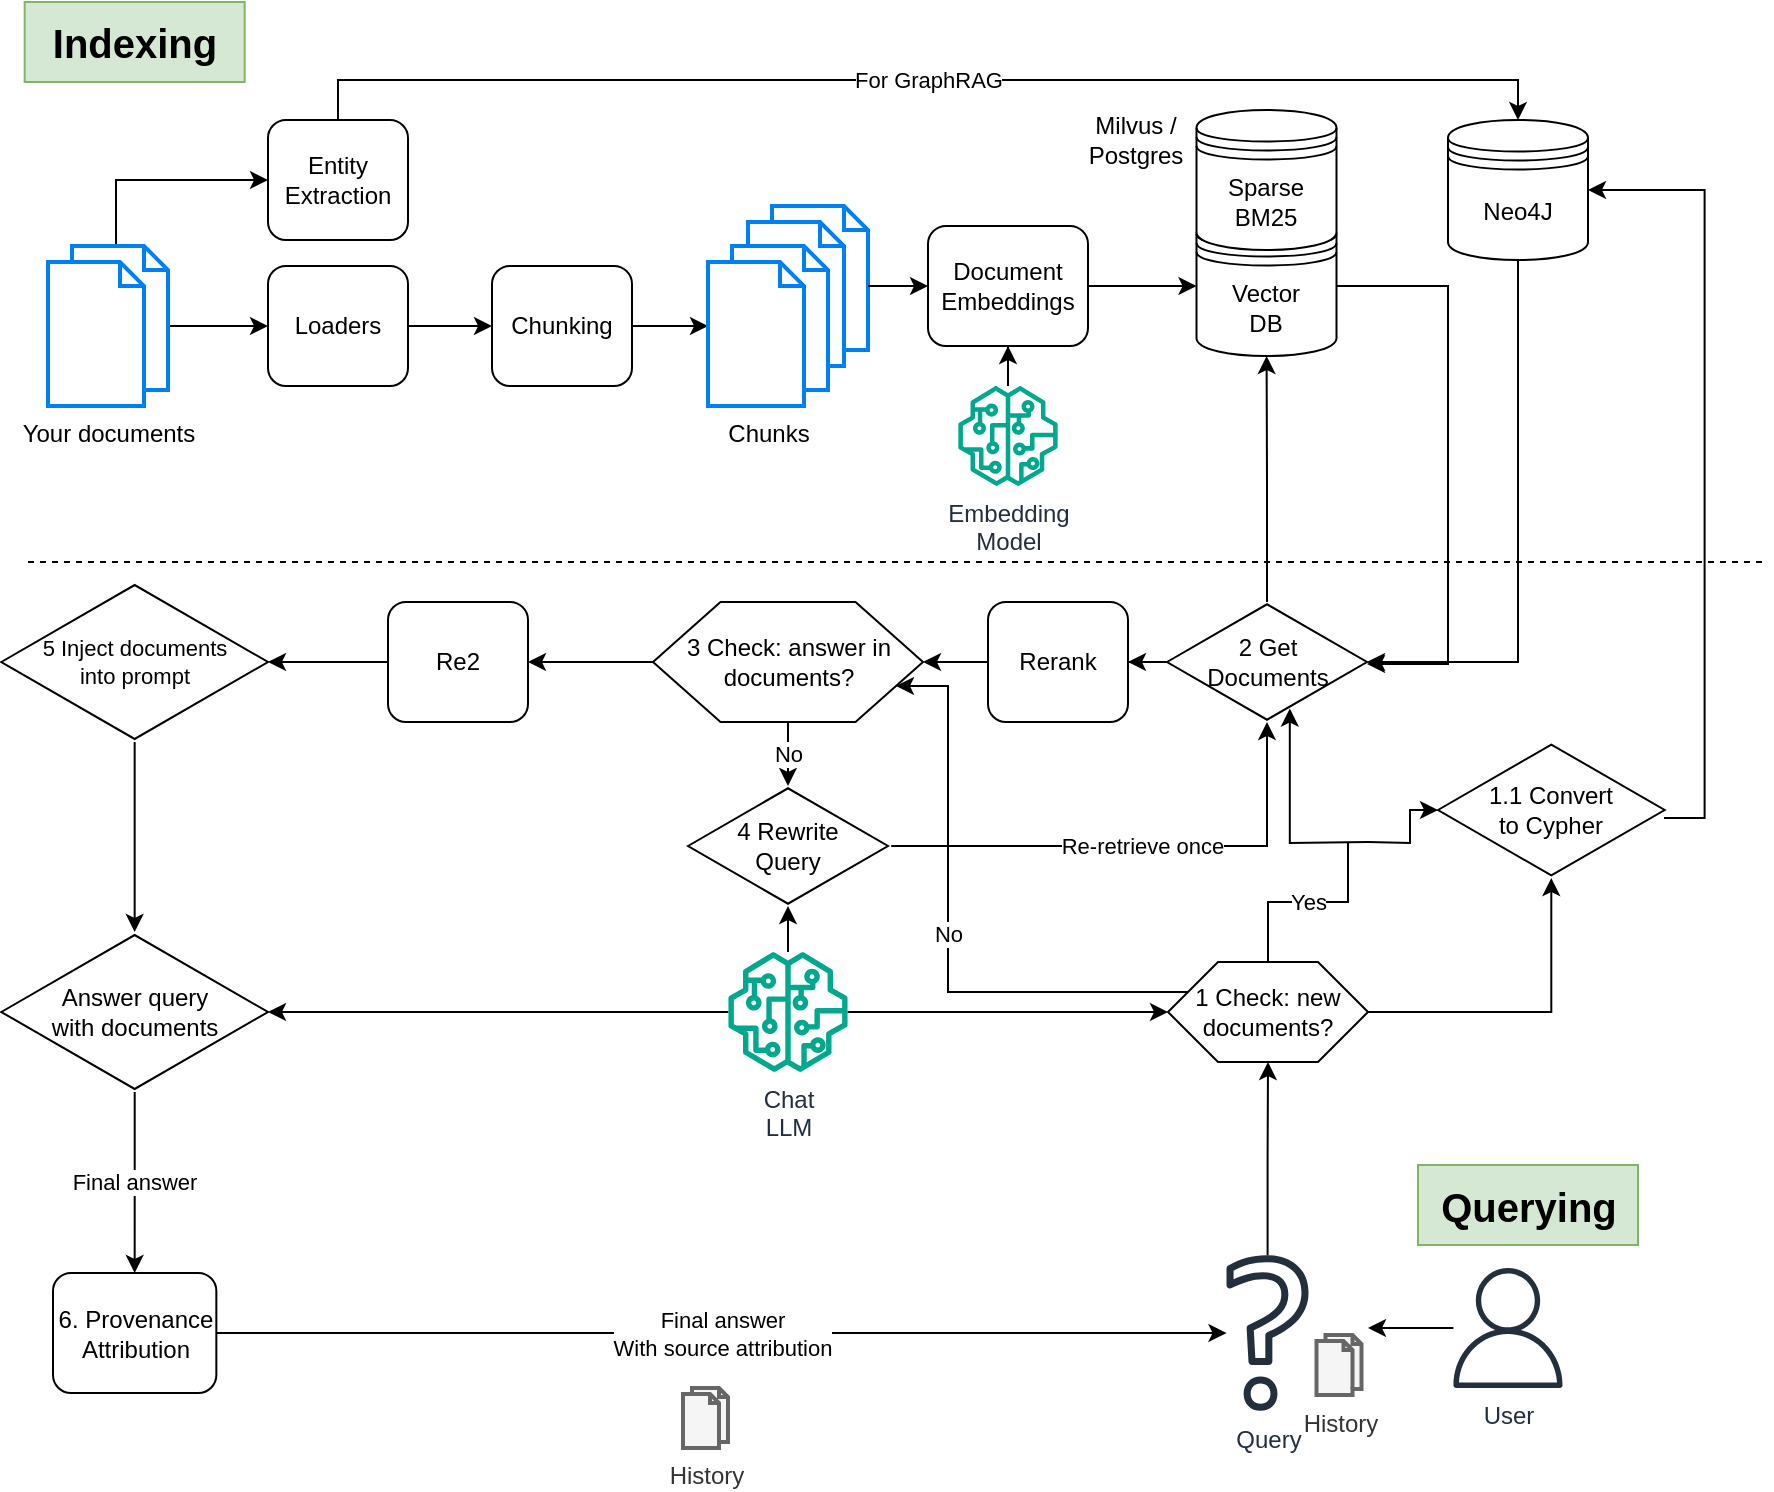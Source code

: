 <mxfile version="26.0.5">
  <diagram name="Page-1" id="7csyN0cyG2ocL0HD3IHv">
    <mxGraphModel dx="1728" dy="1722" grid="1" gridSize="10" guides="1" tooltips="1" connect="1" arrows="1" fold="1" page="1" pageScale="1" pageWidth="850" pageHeight="1100" math="0" shadow="0">
      <root>
        <mxCell id="0" />
        <mxCell id="1" parent="0" />
        <mxCell id="njQcOx4c6HiZkvVS5jOr-5" value="" style="edgeStyle=orthogonalEdgeStyle;rounded=0;orthogonalLoop=1;jettySize=auto;html=1;" parent="1" source="njQcOx4c6HiZkvVS5jOr-1" target="njQcOx4c6HiZkvVS5jOr-4" edge="1">
          <mxGeometry relative="1" as="geometry" />
        </mxCell>
        <mxCell id="njQcOx4c6HiZkvVS5jOr-1" value="Loaders" style="rounded=1;whiteSpace=wrap;html=1;" parent="1" vertex="1">
          <mxGeometry x="140" y="42" width="70" height="60" as="geometry" />
        </mxCell>
        <mxCell id="njQcOx4c6HiZkvVS5jOr-3" value="" style="edgeStyle=orthogonalEdgeStyle;rounded=0;orthogonalLoop=1;jettySize=auto;html=1;" parent="1" source="njQcOx4c6HiZkvVS5jOr-2" target="njQcOx4c6HiZkvVS5jOr-1" edge="1">
          <mxGeometry relative="1" as="geometry" />
        </mxCell>
        <mxCell id="l5TSwUR2w4j80_1FR5iI-8" value="" style="edgeStyle=orthogonalEdgeStyle;rounded=0;orthogonalLoop=1;jettySize=auto;html=1;entryX=0;entryY=0.5;entryDx=0;entryDy=0;exitX=0.567;exitY=-0.012;exitDx=0;exitDy=0;exitPerimeter=0;" edge="1" parent="1" source="njQcOx4c6HiZkvVS5jOr-2" target="l5TSwUR2w4j80_1FR5iI-7">
          <mxGeometry relative="1" as="geometry">
            <mxPoint x="130" y="-9" as="targetPoint" />
          </mxGeometry>
        </mxCell>
        <mxCell id="njQcOx4c6HiZkvVS5jOr-2" value="Your documents" style="html=1;verticalLabelPosition=bottom;align=center;labelBackgroundColor=#ffffff;verticalAlign=top;strokeWidth=2;strokeColor=#0080F0;shadow=0;dashed=0;shape=mxgraph.ios7.icons.documents;" parent="1" vertex="1">
          <mxGeometry x="30" y="32" width="60" height="80" as="geometry" />
        </mxCell>
        <mxCell id="njQcOx4c6HiZkvVS5jOr-9" value="" style="edgeStyle=orthogonalEdgeStyle;rounded=0;orthogonalLoop=1;jettySize=auto;html=1;" parent="1" source="njQcOx4c6HiZkvVS5jOr-4" target="njQcOx4c6HiZkvVS5jOr-7" edge="1">
          <mxGeometry relative="1" as="geometry" />
        </mxCell>
        <mxCell id="njQcOx4c6HiZkvVS5jOr-4" value="Chunking" style="rounded=1;whiteSpace=wrap;html=1;" parent="1" vertex="1">
          <mxGeometry x="252" y="42" width="70" height="60" as="geometry" />
        </mxCell>
        <mxCell id="njQcOx4c6HiZkvVS5jOr-8" value="" style="group" parent="1" vertex="1" connectable="0">
          <mxGeometry x="360" y="12" width="80" height="100" as="geometry" />
        </mxCell>
        <mxCell id="njQcOx4c6HiZkvVS5jOr-6" value="&lt;div&gt;&lt;br&gt;&lt;/div&gt;" style="html=1;verticalLabelPosition=bottom;align=center;labelBackgroundColor=#ffffff;verticalAlign=top;strokeWidth=2;strokeColor=#0080F0;shadow=0;dashed=0;shape=mxgraph.ios7.icons.documents;" parent="njQcOx4c6HiZkvVS5jOr-8" vertex="1">
          <mxGeometry x="20" width="60" height="80" as="geometry" />
        </mxCell>
        <mxCell id="njQcOx4c6HiZkvVS5jOr-7" value="Chunks" style="html=1;verticalLabelPosition=bottom;align=center;labelBackgroundColor=#ffffff;verticalAlign=top;strokeWidth=2;strokeColor=#0080F0;shadow=0;dashed=0;shape=mxgraph.ios7.icons.documents;" parent="njQcOx4c6HiZkvVS5jOr-8" vertex="1">
          <mxGeometry y="20" width="60" height="80" as="geometry" />
        </mxCell>
        <mxCell id="njQcOx4c6HiZkvVS5jOr-16" value="" style="edgeStyle=orthogonalEdgeStyle;rounded=0;orthogonalLoop=1;jettySize=auto;html=1;" parent="1" source="njQcOx4c6HiZkvVS5jOr-10" target="njQcOx4c6HiZkvVS5jOr-15" edge="1">
          <mxGeometry relative="1" as="geometry" />
        </mxCell>
        <mxCell id="njQcOx4c6HiZkvVS5jOr-10" value="&lt;div&gt;Document&lt;/div&gt;&lt;div&gt;Embeddings&lt;br&gt;&lt;/div&gt;" style="rounded=1;whiteSpace=wrap;html=1;" parent="1" vertex="1">
          <mxGeometry x="470" y="22" width="80" height="60" as="geometry" />
        </mxCell>
        <mxCell id="njQcOx4c6HiZkvVS5jOr-17" value="" style="edgeStyle=orthogonalEdgeStyle;rounded=0;orthogonalLoop=1;jettySize=auto;html=1;" parent="1" source="njQcOx4c6HiZkvVS5jOr-67" target="njQcOx4c6HiZkvVS5jOr-10" edge="1">
          <mxGeometry relative="1" as="geometry">
            <mxPoint x="510" y="-34" as="sourcePoint" />
          </mxGeometry>
        </mxCell>
        <mxCell id="njQcOx4c6HiZkvVS5jOr-14" value="" style="edgeStyle=orthogonalEdgeStyle;rounded=0;orthogonalLoop=1;jettySize=auto;html=1;" parent="1" source="njQcOx4c6HiZkvVS5jOr-6" target="njQcOx4c6HiZkvVS5jOr-10" edge="1">
          <mxGeometry relative="1" as="geometry" />
        </mxCell>
        <mxCell id="njQcOx4c6HiZkvVS5jOr-15" value="&lt;div&gt;Vector&lt;/div&gt;&lt;div&gt;DB&lt;/div&gt;" style="shape=datastore;whiteSpace=wrap;html=1;" parent="1" vertex="1">
          <mxGeometry x="604.25" y="17" width="70" height="70" as="geometry" />
        </mxCell>
        <mxCell id="njQcOx4c6HiZkvVS5jOr-20" value="" style="edgeStyle=orthogonalEdgeStyle;rounded=0;orthogonalLoop=1;jettySize=auto;html=1;" parent="1" source="njQcOx4c6HiZkvVS5jOr-18" edge="1">
          <mxGeometry relative="1" as="geometry">
            <mxPoint x="690" y="573" as="targetPoint" />
          </mxGeometry>
        </mxCell>
        <mxCell id="njQcOx4c6HiZkvVS5jOr-18" value="User" style="sketch=0;outlineConnect=0;fontColor=#232F3E;gradientColor=none;fillColor=#232F3D;strokeColor=none;dashed=0;verticalLabelPosition=bottom;verticalAlign=top;align=center;html=1;fontSize=12;fontStyle=0;aspect=fixed;pointerEvents=1;shape=mxgraph.aws4.user;" parent="1" vertex="1">
          <mxGeometry x="730" y="543" width="60" height="60" as="geometry" />
        </mxCell>
        <mxCell id="njQcOx4c6HiZkvVS5jOr-22" value="" style="group;align=left;" parent="1" vertex="1" connectable="0">
          <mxGeometry x="604.25" y="531.5" width="82.5" height="83" as="geometry" />
        </mxCell>
        <mxCell id="njQcOx4c6HiZkvVS5jOr-21" value="History" style="html=1;verticalLabelPosition=bottom;align=center;labelBackgroundColor=#ffffff;verticalAlign=top;strokeWidth=2;strokeColor=#666666;shadow=0;dashed=0;shape=mxgraph.ios7.icons.documents;fillColor=#f5f5f5;fontColor=#333333;" parent="njQcOx4c6HiZkvVS5jOr-22" vertex="1">
          <mxGeometry x="60" y="45" width="22.5" height="30" as="geometry" />
        </mxCell>
        <mxCell id="njQcOx4c6HiZkvVS5jOr-90" value="Query" style="sketch=0;outlineConnect=0;fontColor=#232F3E;gradientColor=none;fillColor=#232F3D;strokeColor=none;dashed=0;verticalLabelPosition=bottom;verticalAlign=top;align=center;html=1;fontSize=12;fontStyle=0;aspect=fixed;pointerEvents=1;shape=mxgraph.aws4.question;" parent="njQcOx4c6HiZkvVS5jOr-22" vertex="1">
          <mxGeometry x="15" y="5" width="41" height="78" as="geometry" />
        </mxCell>
        <mxCell id="njQcOx4c6HiZkvVS5jOr-28" value="" style="edgeStyle=orthogonalEdgeStyle;rounded=0;orthogonalLoop=1;jettySize=auto;html=1;" parent="1" source="njQcOx4c6HiZkvVS5jOr-68" target="njQcOx4c6HiZkvVS5jOr-26" edge="1">
          <mxGeometry relative="1" as="geometry">
            <mxPoint x="435" y="415" as="sourcePoint" />
          </mxGeometry>
        </mxCell>
        <mxCell id="njQcOx4c6HiZkvVS5jOr-59" value="" style="edgeStyle=orthogonalEdgeStyle;rounded=0;orthogonalLoop=1;jettySize=auto;html=1;" parent="1" source="njQcOx4c6HiZkvVS5jOr-68" target="njQcOx4c6HiZkvVS5jOr-57" edge="1">
          <mxGeometry relative="1" as="geometry">
            <mxPoint x="365" y="415" as="sourcePoint" />
          </mxGeometry>
        </mxCell>
        <mxCell id="njQcOx4c6HiZkvVS5jOr-54" value="No" style="edgeStyle=elbowEdgeStyle;rounded=0;orthogonalLoop=1;jettySize=auto;html=1;exitX=0;exitY=0.25;exitDx=0;exitDy=0;entryX=1;entryY=0.75;entryDx=0;entryDy=0;" parent="1" source="njQcOx4c6HiZkvVS5jOr-26" target="njQcOx4c6HiZkvVS5jOr-47" edge="1">
          <mxGeometry relative="1" as="geometry">
            <mxPoint x="500" y="290" as="targetPoint" />
            <Array as="points">
              <mxPoint x="480" y="320" />
            </Array>
          </mxGeometry>
        </mxCell>
        <mxCell id="l5TSwUR2w4j80_1FR5iI-13" style="edgeStyle=orthogonalEdgeStyle;rounded=0;orthogonalLoop=1;jettySize=auto;html=1;exitX=1;exitY=0.5;exitDx=0;exitDy=0;" edge="1" parent="1" source="njQcOx4c6HiZkvVS5jOr-26" target="l5TSwUR2w4j80_1FR5iI-12">
          <mxGeometry relative="1" as="geometry" />
        </mxCell>
        <mxCell id="njQcOx4c6HiZkvVS5jOr-26" value="1 Check: new documents?" style="shape=hexagon;perimeter=hexagonPerimeter2;whiteSpace=wrap;html=1;size=0.25" parent="1" vertex="1">
          <mxGeometry x="590" y="390" width="100" height="50" as="geometry" />
        </mxCell>
        <mxCell id="njQcOx4c6HiZkvVS5jOr-27" value="" style="edgeStyle=orthogonalEdgeStyle;rounded=0;orthogonalLoop=1;jettySize=auto;html=1;" parent="1" target="njQcOx4c6HiZkvVS5jOr-26" edge="1" source="njQcOx4c6HiZkvVS5jOr-90">
          <mxGeometry relative="1" as="geometry">
            <mxPoint x="640" y="505" as="sourcePoint" />
          </mxGeometry>
        </mxCell>
        <mxCell id="njQcOx4c6HiZkvVS5jOr-31" value="&lt;div&gt;Sparse&lt;/div&gt;&lt;div&gt;BM25&lt;br&gt;&lt;/div&gt;" style="shape=datastore;whiteSpace=wrap;html=1;" parent="1" vertex="1">
          <mxGeometry x="604.25" y="-36" width="70" height="70" as="geometry" />
        </mxCell>
        <mxCell id="njQcOx4c6HiZkvVS5jOr-45" value="" style="edgeStyle=orthogonalEdgeStyle;rounded=0;orthogonalLoop=1;jettySize=auto;html=1;" parent="1" source="njQcOx4c6HiZkvVS5jOr-44" target="njQcOx4c6HiZkvVS5jOr-15" edge="1">
          <mxGeometry relative="1" as="geometry" />
        </mxCell>
        <mxCell id="njQcOx4c6HiZkvVS5jOr-65" value="" style="edgeStyle=orthogonalEdgeStyle;rounded=0;orthogonalLoop=1;jettySize=auto;html=1;" parent="1" source="njQcOx4c6HiZkvVS5jOr-44" target="njQcOx4c6HiZkvVS5jOr-63" edge="1">
          <mxGeometry relative="1" as="geometry" />
        </mxCell>
        <mxCell id="njQcOx4c6HiZkvVS5jOr-44" value="&lt;div&gt;2 Get&lt;/div&gt;&lt;div&gt;Documents&lt;/div&gt;" style="html=1;whiteSpace=wrap;aspect=fixed;shape=isoRectangle;" parent="1" vertex="1">
          <mxGeometry x="589.5" y="210" width="100" height="60" as="geometry" />
        </mxCell>
        <mxCell id="njQcOx4c6HiZkvVS5jOr-46" style="edgeStyle=orthogonalEdgeStyle;rounded=0;orthogonalLoop=1;jettySize=auto;html=1;exitX=1;exitY=0.5;exitDx=0;exitDy=0;" parent="1" source="njQcOx4c6HiZkvVS5jOr-15" target="njQcOx4c6HiZkvVS5jOr-44" edge="1">
          <mxGeometry relative="1" as="geometry">
            <mxPoint x="770" y="80" as="sourcePoint" />
            <Array as="points">
              <mxPoint x="730" y="52" />
              <mxPoint x="730" y="241" />
            </Array>
          </mxGeometry>
        </mxCell>
        <mxCell id="njQcOx4c6HiZkvVS5jOr-51" value="No" style="edgeStyle=orthogonalEdgeStyle;rounded=0;orthogonalLoop=1;jettySize=auto;html=1;" parent="1" source="njQcOx4c6HiZkvVS5jOr-47" target="njQcOx4c6HiZkvVS5jOr-49" edge="1">
          <mxGeometry relative="1" as="geometry" />
        </mxCell>
        <mxCell id="l5TSwUR2w4j80_1FR5iI-3" value="" style="edgeStyle=orthogonalEdgeStyle;rounded=0;orthogonalLoop=1;jettySize=auto;html=1;" edge="1" parent="1" source="njQcOx4c6HiZkvVS5jOr-47" target="l5TSwUR2w4j80_1FR5iI-1">
          <mxGeometry relative="1" as="geometry" />
        </mxCell>
        <mxCell id="njQcOx4c6HiZkvVS5jOr-47" value="3 Check: answer in documents?" style="shape=hexagon;perimeter=hexagonPerimeter2;whiteSpace=wrap;html=1;size=0.25" parent="1" vertex="1">
          <mxGeometry x="332.5" y="210" width="135" height="60" as="geometry" />
        </mxCell>
        <mxCell id="njQcOx4c6HiZkvVS5jOr-49" value="&lt;div&gt;4 Rewrite&lt;/div&gt;&lt;div&gt;Query&lt;br&gt;&lt;/div&gt;" style="html=1;whiteSpace=wrap;aspect=fixed;shape=isoRectangle;" parent="1" vertex="1">
          <mxGeometry x="350" y="302" width="100" height="60" as="geometry" />
        </mxCell>
        <mxCell id="njQcOx4c6HiZkvVS5jOr-58" value="" style="edgeStyle=orthogonalEdgeStyle;rounded=0;orthogonalLoop=1;jettySize=auto;html=1;" parent="1" source="njQcOx4c6HiZkvVS5jOr-55" target="njQcOx4c6HiZkvVS5jOr-57" edge="1">
          <mxGeometry relative="1" as="geometry" />
        </mxCell>
        <mxCell id="njQcOx4c6HiZkvVS5jOr-55" value="&lt;div style=&quot;font-size: 11px;&quot;&gt;5 Inject documents&lt;/div&gt;&lt;div style=&quot;font-size: 11px;&quot;&gt;into prompt&lt;br style=&quot;font-size: 11px;&quot;&gt;&lt;/div&gt;" style="html=1;whiteSpace=wrap;aspect=fixed;shape=isoRectangle;fontSize=11;" parent="1" vertex="1">
          <mxGeometry x="6.66" y="200" width="133.34" height="80" as="geometry" />
        </mxCell>
        <mxCell id="njQcOx4c6HiZkvVS5jOr-57" value="&lt;div style=&quot;font-size: 12px;&quot;&gt;Answer query&lt;/div&gt;&lt;div style=&quot;font-size: 12px;&quot;&gt;with documents&lt;br style=&quot;font-size: 12px;&quot;&gt;&lt;/div&gt;" style="html=1;whiteSpace=wrap;aspect=fixed;shape=isoRectangle;fontSize=12;" parent="1" vertex="1">
          <mxGeometry x="6.66" y="375" width="133.34" height="80" as="geometry" />
        </mxCell>
        <mxCell id="njQcOx4c6HiZkvVS5jOr-60" value="Final answer" style="edgeStyle=orthogonalEdgeStyle;rounded=0;orthogonalLoop=1;jettySize=auto;html=1;entryX=0.5;entryY=0;entryDx=0;entryDy=0;" parent="1" source="njQcOx4c6HiZkvVS5jOr-57" edge="1" target="l5TSwUR2w4j80_1FR5iI-5">
          <mxGeometry relative="1" as="geometry">
            <mxPoint x="607.03" y="546.58" as="targetPoint" />
            <Array as="points" />
          </mxGeometry>
        </mxCell>
        <mxCell id="njQcOx4c6HiZkvVS5jOr-61" value="History" style="html=1;verticalLabelPosition=bottom;align=center;labelBackgroundColor=#ffffff;verticalAlign=top;strokeWidth=2;strokeColor=#666666;shadow=0;dashed=0;shape=mxgraph.ios7.icons.documents;fillColor=#f5f5f5;fontColor=#333333;" parent="1" vertex="1">
          <mxGeometry x="347.5" y="603" width="22.5" height="30" as="geometry" />
        </mxCell>
        <mxCell id="njQcOx4c6HiZkvVS5jOr-66" value="" style="edgeStyle=orthogonalEdgeStyle;rounded=0;orthogonalLoop=1;jettySize=auto;html=1;" parent="1" source="njQcOx4c6HiZkvVS5jOr-63" target="njQcOx4c6HiZkvVS5jOr-47" edge="1">
          <mxGeometry relative="1" as="geometry" />
        </mxCell>
        <mxCell id="njQcOx4c6HiZkvVS5jOr-63" value="Rerank" style="rounded=1;whiteSpace=wrap;html=1;" parent="1" vertex="1">
          <mxGeometry x="500" y="210" width="70" height="60" as="geometry" />
        </mxCell>
        <mxCell id="njQcOx4c6HiZkvVS5jOr-67" value="&lt;div&gt;Embedding&lt;/div&gt;&lt;div&gt;Model&lt;/div&gt;" style="sketch=0;outlineConnect=0;fontColor=#232F3E;gradientColor=none;fillColor=#01A88D;strokeColor=none;dashed=0;verticalLabelPosition=bottom;verticalAlign=top;align=center;html=1;fontSize=12;fontStyle=0;aspect=fixed;pointerEvents=1;shape=mxgraph.aws4.sagemaker_model;" parent="1" vertex="1">
          <mxGeometry x="485" y="102" width="50" height="50" as="geometry" />
        </mxCell>
        <mxCell id="njQcOx4c6HiZkvVS5jOr-72" value="" style="edgeStyle=orthogonalEdgeStyle;rounded=0;orthogonalLoop=1;jettySize=auto;html=1;" parent="1" source="njQcOx4c6HiZkvVS5jOr-68" target="njQcOx4c6HiZkvVS5jOr-49" edge="1">
          <mxGeometry relative="1" as="geometry" />
        </mxCell>
        <mxCell id="njQcOx4c6HiZkvVS5jOr-68" value="&lt;div&gt;Chat&lt;/div&gt;&lt;div&gt;LLM&lt;/div&gt;" style="sketch=0;outlineConnect=0;fontColor=#232F3E;gradientColor=none;fillColor=#01A88D;strokeColor=none;dashed=0;verticalLabelPosition=bottom;verticalAlign=top;align=center;html=1;fontSize=12;fontStyle=0;aspect=fixed;pointerEvents=1;shape=mxgraph.aws4.sagemaker_model;" parent="1" vertex="1">
          <mxGeometry x="370" y="385" width="60" height="60" as="geometry" />
        </mxCell>
        <mxCell id="njQcOx4c6HiZkvVS5jOr-87" value="" style="endArrow=none;dashed=1;html=1;rounded=0;" parent="1" edge="1">
          <mxGeometry width="50" height="50" relative="1" as="geometry">
            <mxPoint x="20" y="190" as="sourcePoint" />
            <mxPoint x="890" y="190" as="targetPoint" />
          </mxGeometry>
        </mxCell>
        <mxCell id="njQcOx4c6HiZkvVS5jOr-88" value="&lt;b&gt;&lt;font style=&quot;font-size: 20px;&quot;&gt;Indexing&lt;/font&gt;&lt;/b&gt;" style="text;html=1;align=center;verticalAlign=middle;resizable=0;points=[];autosize=1;strokeColor=#82b366;fillColor=#d5e8d4;" parent="1" vertex="1">
          <mxGeometry x="18.33" y="-90" width="110" height="40" as="geometry" />
        </mxCell>
        <mxCell id="njQcOx4c6HiZkvVS5jOr-89" value="&lt;font style=&quot;font-size: 20px;&quot;&gt;&lt;b&gt;Querying&lt;/b&gt;&lt;/font&gt;" style="text;html=1;align=center;verticalAlign=middle;resizable=0;points=[];autosize=1;strokeColor=#82b366;fillColor=#d5e8d4;" parent="1" vertex="1">
          <mxGeometry x="715" y="491.5" width="110" height="40" as="geometry" />
        </mxCell>
        <mxCell id="l5TSwUR2w4j80_1FR5iI-4" value="" style="edgeStyle=orthogonalEdgeStyle;rounded=0;orthogonalLoop=1;jettySize=auto;html=1;" edge="1" parent="1" source="l5TSwUR2w4j80_1FR5iI-1" target="njQcOx4c6HiZkvVS5jOr-55">
          <mxGeometry relative="1" as="geometry" />
        </mxCell>
        <mxCell id="l5TSwUR2w4j80_1FR5iI-1" value="Re2" style="rounded=1;whiteSpace=wrap;html=1;" vertex="1" parent="1">
          <mxGeometry x="200" y="210" width="70" height="60" as="geometry" />
        </mxCell>
        <mxCell id="l5TSwUR2w4j80_1FR5iI-6" value="Final answer&lt;br&gt;With source attribution" style="edgeStyle=orthogonalEdgeStyle;rounded=0;orthogonalLoop=1;jettySize=auto;html=1;exitX=1;exitY=0.5;exitDx=0;exitDy=0;" edge="1" parent="1" source="l5TSwUR2w4j80_1FR5iI-5" target="njQcOx4c6HiZkvVS5jOr-90">
          <mxGeometry relative="1" as="geometry" />
        </mxCell>
        <mxCell id="l5TSwUR2w4j80_1FR5iI-5" value="&lt;div&gt;6. Provenance&lt;/div&gt;&lt;div&gt;Attribution&lt;br&gt;&lt;/div&gt;" style="rounded=1;whiteSpace=wrap;html=1;" vertex="1" parent="1">
          <mxGeometry x="32.5" y="545.5" width="81.67" height="60" as="geometry" />
        </mxCell>
        <mxCell id="l5TSwUR2w4j80_1FR5iI-11" value="For GraphRAG" style="edgeStyle=orthogonalEdgeStyle;rounded=0;orthogonalLoop=1;jettySize=auto;html=1;exitX=0.5;exitY=0;exitDx=0;exitDy=0;entryX=0.5;entryY=0;entryDx=0;entryDy=0;" edge="1" parent="1" source="l5TSwUR2w4j80_1FR5iI-7" target="l5TSwUR2w4j80_1FR5iI-10">
          <mxGeometry relative="1" as="geometry" />
        </mxCell>
        <mxCell id="l5TSwUR2w4j80_1FR5iI-7" value="&lt;div&gt;Entity&lt;/div&gt;&lt;div&gt;Extraction&lt;br&gt;&lt;/div&gt;" style="rounded=1;whiteSpace=wrap;html=1;" vertex="1" parent="1">
          <mxGeometry x="140" y="-31" width="70" height="60" as="geometry" />
        </mxCell>
        <mxCell id="l5TSwUR2w4j80_1FR5iI-9" value="Milvus / Postgres" style="text;html=1;align=center;verticalAlign=middle;whiteSpace=wrap;rounded=0;" vertex="1" parent="1">
          <mxGeometry x="544.25" y="-36" width="60" height="30" as="geometry" />
        </mxCell>
        <mxCell id="l5TSwUR2w4j80_1FR5iI-10" value="Neo4J" style="shape=datastore;whiteSpace=wrap;html=1;" vertex="1" parent="1">
          <mxGeometry x="730" y="-31" width="70" height="70" as="geometry" />
        </mxCell>
        <mxCell id="l5TSwUR2w4j80_1FR5iI-14" style="edgeStyle=orthogonalEdgeStyle;rounded=0;orthogonalLoop=1;jettySize=auto;html=1;entryX=1;entryY=0.5;entryDx=0;entryDy=0;exitX=0.997;exitY=0.559;exitDx=0;exitDy=0;exitPerimeter=0;" edge="1" parent="1" source="l5TSwUR2w4j80_1FR5iI-12" target="l5TSwUR2w4j80_1FR5iI-10">
          <mxGeometry relative="1" as="geometry">
            <mxPoint x="780" y="210" as="targetPoint" />
          </mxGeometry>
        </mxCell>
        <mxCell id="l5TSwUR2w4j80_1FR5iI-12" value="&lt;div&gt;1.1 Convert&lt;/div&gt;&lt;div&gt;to Cypher&lt;/div&gt;" style="html=1;whiteSpace=wrap;aspect=fixed;shape=isoRectangle;" vertex="1" parent="1">
          <mxGeometry x="725" y="280" width="113.33" height="68" as="geometry" />
        </mxCell>
        <mxCell id="l5TSwUR2w4j80_1FR5iI-16" style="edgeStyle=orthogonalEdgeStyle;rounded=0;orthogonalLoop=1;jettySize=auto;html=1;exitX=0.5;exitY=1;exitDx=0;exitDy=0;" edge="1" parent="1" source="l5TSwUR2w4j80_1FR5iI-10" target="njQcOx4c6HiZkvVS5jOr-44">
          <mxGeometry relative="1" as="geometry">
            <Array as="points">
              <mxPoint x="765" y="240" />
            </Array>
          </mxGeometry>
        </mxCell>
        <mxCell id="l5TSwUR2w4j80_1FR5iI-18" style="edgeStyle=orthogonalEdgeStyle;rounded=0;orthogonalLoop=1;jettySize=auto;html=1;" edge="1" parent="1" target="l5TSwUR2w4j80_1FR5iI-12">
          <mxGeometry relative="1" as="geometry">
            <mxPoint x="690" y="330" as="sourcePoint" />
            <mxPoint x="792" y="358" as="targetPoint" />
          </mxGeometry>
        </mxCell>
        <mxCell id="l5TSwUR2w4j80_1FR5iI-19" style="edgeStyle=orthogonalEdgeStyle;rounded=0;orthogonalLoop=1;jettySize=auto;html=1;entryX=0.614;entryY=0.888;entryDx=0;entryDy=0;entryPerimeter=0;" edge="1" parent="1" target="njQcOx4c6HiZkvVS5jOr-44">
          <mxGeometry relative="1" as="geometry">
            <mxPoint x="690" y="330" as="sourcePoint" />
            <mxPoint x="735" y="324" as="targetPoint" />
          </mxGeometry>
        </mxCell>
        <mxCell id="l5TSwUR2w4j80_1FR5iI-20" value="Re-retrieve once" style="edgeStyle=orthogonalEdgeStyle;rounded=0;orthogonalLoop=1;jettySize=auto;html=1;exitX=1.016;exitY=0.5;exitDx=0;exitDy=0;exitPerimeter=0;" edge="1" parent="1" source="njQcOx4c6HiZkvVS5jOr-49" target="njQcOx4c6HiZkvVS5jOr-44">
          <mxGeometry relative="1" as="geometry">
            <mxPoint x="700" y="340" as="sourcePoint" />
            <mxPoint x="661" y="273" as="targetPoint" />
          </mxGeometry>
        </mxCell>
        <mxCell id="l5TSwUR2w4j80_1FR5iI-22" value="Yes" style="endArrow=none;html=1;rounded=0;exitX=0.5;exitY=0;exitDx=0;exitDy=0;" edge="1" parent="1" source="njQcOx4c6HiZkvVS5jOr-26">
          <mxGeometry width="50" height="50" relative="1" as="geometry">
            <mxPoint x="500" y="320" as="sourcePoint" />
            <mxPoint x="680" y="330" as="targetPoint" />
            <Array as="points">
              <mxPoint x="640" y="360" />
              <mxPoint x="680" y="360" />
            </Array>
          </mxGeometry>
        </mxCell>
      </root>
    </mxGraphModel>
  </diagram>
</mxfile>
